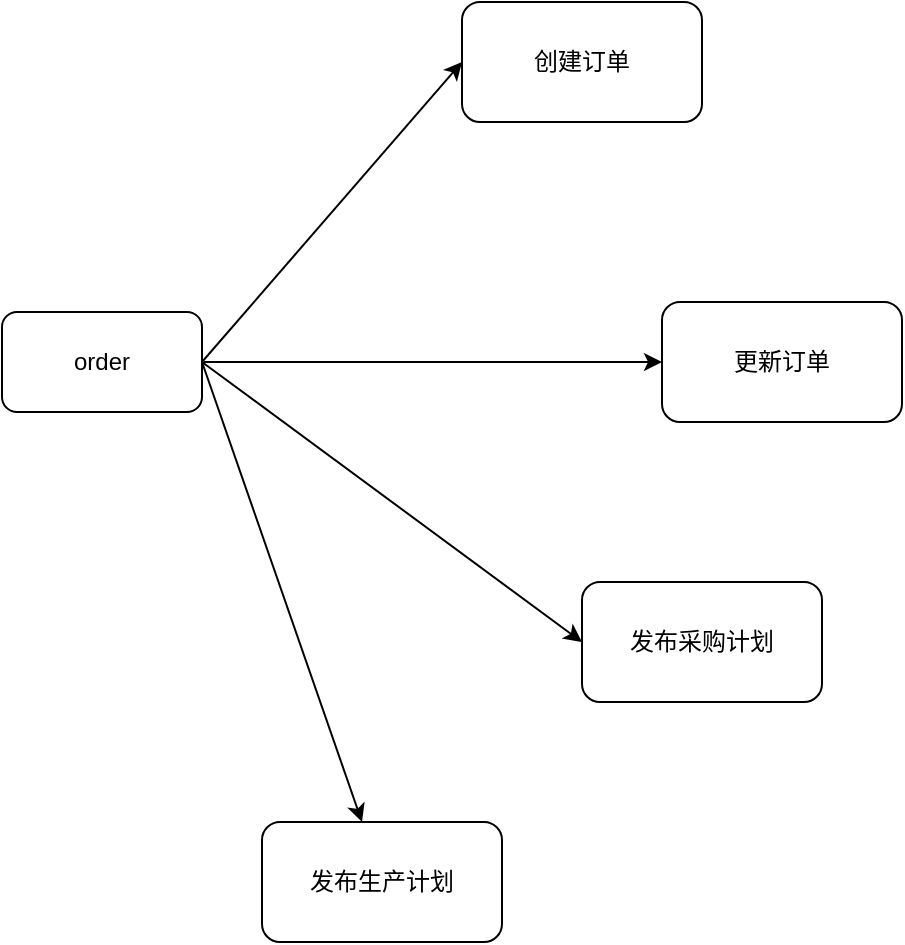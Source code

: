 <mxfile version="15.1.1" type="github">
  <diagram id="SN9rBPsU84qOEmi4sDWM" name="Page-1">
    <mxGraphModel dx="813" dy="441" grid="1" gridSize="10" guides="1" tooltips="1" connect="1" arrows="1" fold="1" page="1" pageScale="1" pageWidth="200000" pageHeight="200000" math="0" shadow="0">
      <root>
        <mxCell id="0" />
        <mxCell id="1" parent="0" />
        <mxCell id="dkwyEX-x0nj1xs33FR20-1" value="order" style="rounded=1;whiteSpace=wrap;html=1;" vertex="1" parent="1">
          <mxGeometry x="600" y="295" width="100" height="50" as="geometry" />
        </mxCell>
        <mxCell id="dkwyEX-x0nj1xs33FR20-2" value="" style="endArrow=classic;html=1;entryX=0;entryY=0.5;entryDx=0;entryDy=0;" edge="1" parent="1" target="dkwyEX-x0nj1xs33FR20-6">
          <mxGeometry width="50" height="50" relative="1" as="geometry">
            <mxPoint x="700" y="320" as="sourcePoint" />
            <mxPoint x="780" y="240" as="targetPoint" />
            <Array as="points" />
          </mxGeometry>
        </mxCell>
        <mxCell id="dkwyEX-x0nj1xs33FR20-3" value="" style="endArrow=classic;html=1;" edge="1" parent="1">
          <mxGeometry width="50" height="50" relative="1" as="geometry">
            <mxPoint x="701" y="320" as="sourcePoint" />
            <mxPoint x="930" y="320" as="targetPoint" />
            <Array as="points" />
          </mxGeometry>
        </mxCell>
        <mxCell id="dkwyEX-x0nj1xs33FR20-4" value="" style="endArrow=classic;html=1;exitX=1;exitY=0.5;exitDx=0;exitDy=0;" edge="1" source="dkwyEX-x0nj1xs33FR20-1" parent="1">
          <mxGeometry width="50" height="50" relative="1" as="geometry">
            <mxPoint x="720" y="390.0" as="sourcePoint" />
            <mxPoint x="890" y="460" as="targetPoint" />
            <Array as="points" />
          </mxGeometry>
        </mxCell>
        <mxCell id="dkwyEX-x0nj1xs33FR20-5" value="" style="endArrow=classic;html=1;" edge="1" parent="1">
          <mxGeometry width="50" height="50" relative="1" as="geometry">
            <mxPoint x="700" y="320" as="sourcePoint" />
            <mxPoint x="780" y="550" as="targetPoint" />
            <Array as="points" />
          </mxGeometry>
        </mxCell>
        <mxCell id="dkwyEX-x0nj1xs33FR20-6" value="创建订单" style="rounded=1;whiteSpace=wrap;html=1;" vertex="1" parent="1">
          <mxGeometry x="830" y="140" width="120" height="60" as="geometry" />
        </mxCell>
        <mxCell id="dkwyEX-x0nj1xs33FR20-7" value="更新订单" style="rounded=1;whiteSpace=wrap;html=1;" vertex="1" parent="1">
          <mxGeometry x="930" y="290" width="120" height="60" as="geometry" />
        </mxCell>
        <mxCell id="dkwyEX-x0nj1xs33FR20-8" value="发布采购计划" style="rounded=1;whiteSpace=wrap;html=1;" vertex="1" parent="1">
          <mxGeometry x="890" y="430" width="120" height="60" as="geometry" />
        </mxCell>
        <mxCell id="dkwyEX-x0nj1xs33FR20-9" value="发布生产计划" style="rounded=1;whiteSpace=wrap;html=1;" vertex="1" parent="1">
          <mxGeometry x="730" y="550" width="120" height="60" as="geometry" />
        </mxCell>
      </root>
    </mxGraphModel>
  </diagram>
</mxfile>

